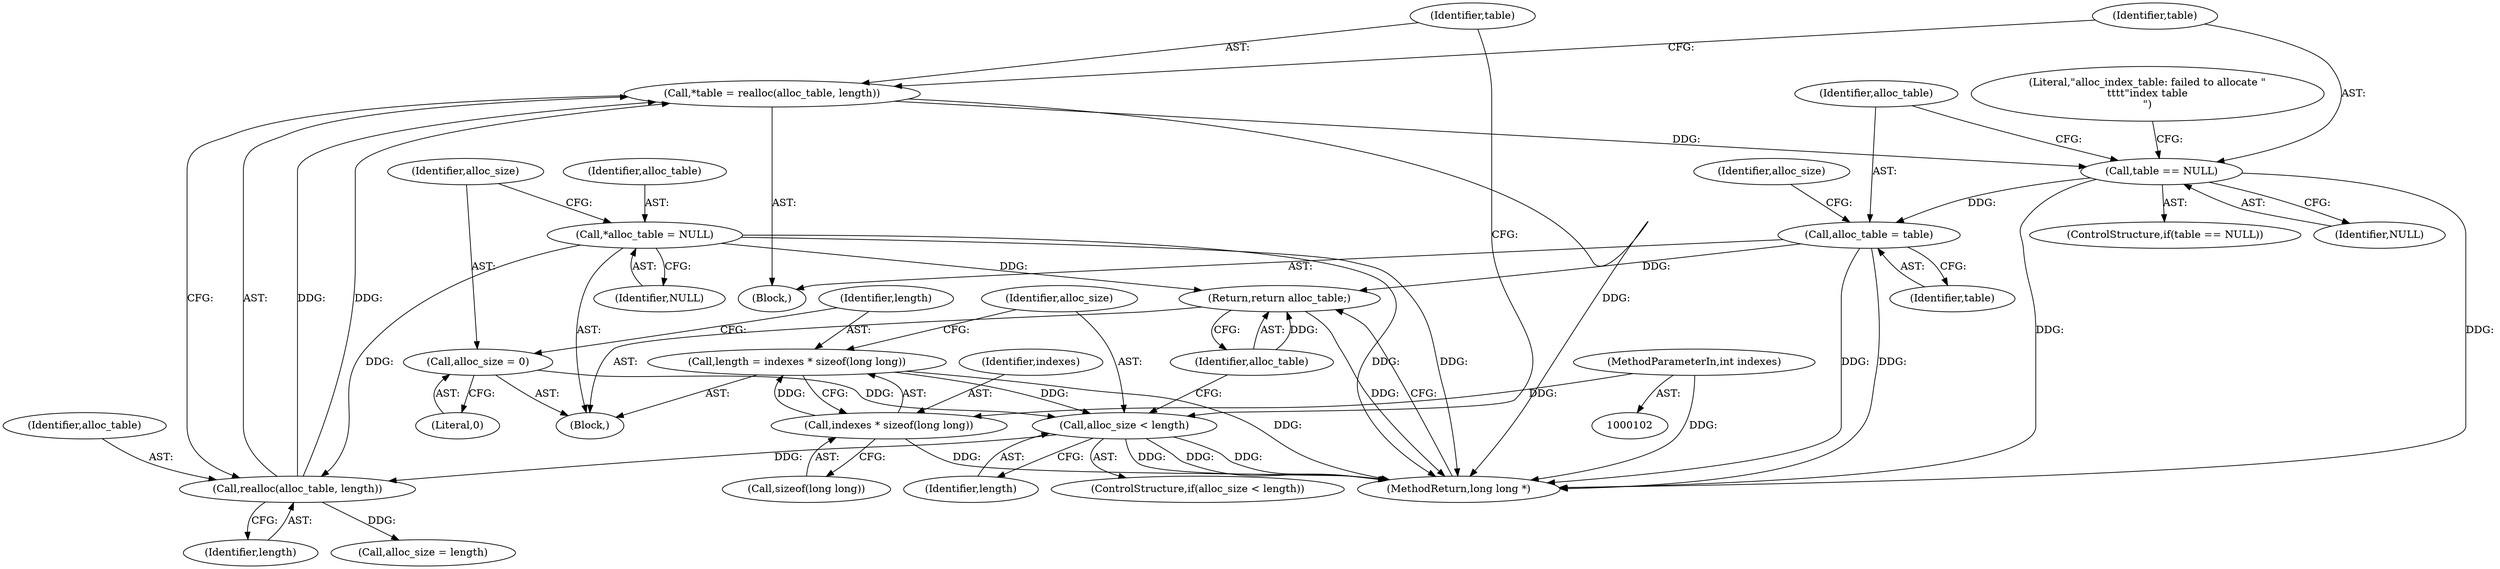 digraph "0_squashfs-tools_f95864afe8833fe3ad782d714b41378e860977b1_2@API" {
"1000126" [label="(Call,*table = realloc(alloc_table, length))"];
"1000128" [label="(Call,realloc(alloc_table, length))"];
"1000106" [label="(Call,*alloc_table = NULL)"];
"1000121" [label="(Call,alloc_size < length)"];
"1000110" [label="(Call,alloc_size = 0)"];
"1000114" [label="(Call,length = indexes * sizeof(long long))"];
"1000116" [label="(Call,indexes * sizeof(long long))"];
"1000103" [label="(MethodParameterIn,int indexes)"];
"1000132" [label="(Call,table == NULL)"];
"1000137" [label="(Call,alloc_table = table)"];
"1000143" [label="(Return,return alloc_table;)"];
"1000136" [label="(Literal,\"alloc_index_table: failed to allocate \"\n\t\t\t\t\"index table\n\")"];
"1000120" [label="(ControlStructure,if(alloc_size < length))"];
"1000103" [label="(MethodParameterIn,int indexes)"];
"1000127" [label="(Identifier,table)"];
"1000123" [label="(Identifier,length)"];
"1000145" [label="(MethodReturn,long long *)"];
"1000134" [label="(Identifier,NULL)"];
"1000130" [label="(Identifier,length)"];
"1000108" [label="(Identifier,NULL)"];
"1000137" [label="(Call,alloc_table = table)"];
"1000111" [label="(Identifier,alloc_size)"];
"1000126" [label="(Call,*table = realloc(alloc_table, length))"];
"1000133" [label="(Identifier,table)"];
"1000138" [label="(Identifier,alloc_table)"];
"1000143" [label="(Return,return alloc_table;)"];
"1000116" [label="(Call,indexes * sizeof(long long))"];
"1000131" [label="(ControlStructure,if(table == NULL))"];
"1000132" [label="(Call,table == NULL)"];
"1000129" [label="(Identifier,alloc_table)"];
"1000106" [label="(Call,*alloc_table = NULL)"];
"1000144" [label="(Identifier,alloc_table)"];
"1000139" [label="(Identifier,table)"];
"1000112" [label="(Literal,0)"];
"1000124" [label="(Block,)"];
"1000107" [label="(Identifier,alloc_table)"];
"1000128" [label="(Call,realloc(alloc_table, length))"];
"1000110" [label="(Call,alloc_size = 0)"];
"1000115" [label="(Identifier,length)"];
"1000117" [label="(Identifier,indexes)"];
"1000104" [label="(Block,)"];
"1000122" [label="(Identifier,alloc_size)"];
"1000140" [label="(Call,alloc_size = length)"];
"1000121" [label="(Call,alloc_size < length)"];
"1000141" [label="(Identifier,alloc_size)"];
"1000114" [label="(Call,length = indexes * sizeof(long long))"];
"1000118" [label="(Call,sizeof(long long))"];
"1000126" -> "1000124"  [label="AST: "];
"1000126" -> "1000128"  [label="CFG: "];
"1000127" -> "1000126"  [label="AST: "];
"1000128" -> "1000126"  [label="AST: "];
"1000133" -> "1000126"  [label="CFG: "];
"1000126" -> "1000145"  [label="DDG: "];
"1000128" -> "1000126"  [label="DDG: "];
"1000128" -> "1000126"  [label="DDG: "];
"1000126" -> "1000132"  [label="DDG: "];
"1000128" -> "1000130"  [label="CFG: "];
"1000129" -> "1000128"  [label="AST: "];
"1000130" -> "1000128"  [label="AST: "];
"1000106" -> "1000128"  [label="DDG: "];
"1000121" -> "1000128"  [label="DDG: "];
"1000128" -> "1000140"  [label="DDG: "];
"1000106" -> "1000104"  [label="AST: "];
"1000106" -> "1000108"  [label="CFG: "];
"1000107" -> "1000106"  [label="AST: "];
"1000108" -> "1000106"  [label="AST: "];
"1000111" -> "1000106"  [label="CFG: "];
"1000106" -> "1000145"  [label="DDG: "];
"1000106" -> "1000145"  [label="DDG: "];
"1000106" -> "1000143"  [label="DDG: "];
"1000121" -> "1000120"  [label="AST: "];
"1000121" -> "1000123"  [label="CFG: "];
"1000122" -> "1000121"  [label="AST: "];
"1000123" -> "1000121"  [label="AST: "];
"1000127" -> "1000121"  [label="CFG: "];
"1000144" -> "1000121"  [label="CFG: "];
"1000121" -> "1000145"  [label="DDG: "];
"1000121" -> "1000145"  [label="DDG: "];
"1000121" -> "1000145"  [label="DDG: "];
"1000110" -> "1000121"  [label="DDG: "];
"1000114" -> "1000121"  [label="DDG: "];
"1000110" -> "1000104"  [label="AST: "];
"1000110" -> "1000112"  [label="CFG: "];
"1000111" -> "1000110"  [label="AST: "];
"1000112" -> "1000110"  [label="AST: "];
"1000115" -> "1000110"  [label="CFG: "];
"1000114" -> "1000104"  [label="AST: "];
"1000114" -> "1000116"  [label="CFG: "];
"1000115" -> "1000114"  [label="AST: "];
"1000116" -> "1000114"  [label="AST: "];
"1000122" -> "1000114"  [label="CFG: "];
"1000114" -> "1000145"  [label="DDG: "];
"1000116" -> "1000114"  [label="DDG: "];
"1000116" -> "1000118"  [label="CFG: "];
"1000117" -> "1000116"  [label="AST: "];
"1000118" -> "1000116"  [label="AST: "];
"1000116" -> "1000145"  [label="DDG: "];
"1000103" -> "1000116"  [label="DDG: "];
"1000103" -> "1000102"  [label="AST: "];
"1000103" -> "1000145"  [label="DDG: "];
"1000132" -> "1000131"  [label="AST: "];
"1000132" -> "1000134"  [label="CFG: "];
"1000133" -> "1000132"  [label="AST: "];
"1000134" -> "1000132"  [label="AST: "];
"1000136" -> "1000132"  [label="CFG: "];
"1000138" -> "1000132"  [label="CFG: "];
"1000132" -> "1000145"  [label="DDG: "];
"1000132" -> "1000145"  [label="DDG: "];
"1000132" -> "1000137"  [label="DDG: "];
"1000137" -> "1000124"  [label="AST: "];
"1000137" -> "1000139"  [label="CFG: "];
"1000138" -> "1000137"  [label="AST: "];
"1000139" -> "1000137"  [label="AST: "];
"1000141" -> "1000137"  [label="CFG: "];
"1000137" -> "1000145"  [label="DDG: "];
"1000137" -> "1000145"  [label="DDG: "];
"1000137" -> "1000143"  [label="DDG: "];
"1000143" -> "1000104"  [label="AST: "];
"1000143" -> "1000144"  [label="CFG: "];
"1000144" -> "1000143"  [label="AST: "];
"1000145" -> "1000143"  [label="CFG: "];
"1000143" -> "1000145"  [label="DDG: "];
"1000144" -> "1000143"  [label="DDG: "];
}
